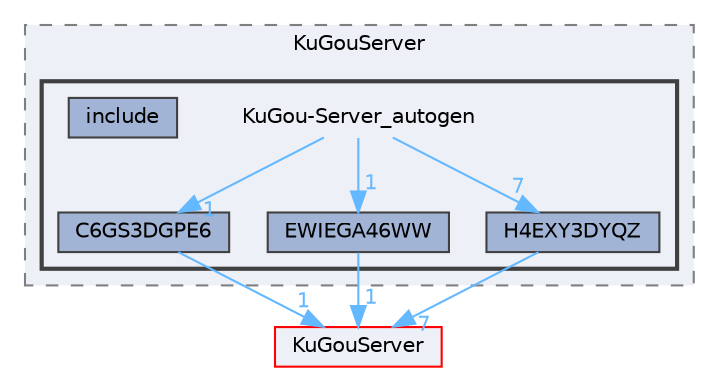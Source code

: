 digraph "KuGou-Server_autogen"
{
 // LATEX_PDF_SIZE
  bgcolor="transparent";
  edge [fontname=Helvetica,fontsize=10,labelfontname=Helvetica,labelfontsize=10];
  node [fontname=Helvetica,fontsize=10,shape=box,height=0.2,width=0.4];
  compound=true
  subgraph clusterdir_bdc3604e770c31de323dfb9e5cc57346 {
    graph [ bgcolor="#edf0f7", pencolor="grey50", label="KuGouServer", fontname=Helvetica,fontsize=10 style="filled,dashed", URL="dir_bdc3604e770c31de323dfb9e5cc57346.html",tooltip=""]
  subgraph clusterdir_a5efb53a41d652846e4c2ddeb196e85d {
    graph [ bgcolor="#edf0f7", pencolor="grey25", label="", fontname=Helvetica,fontsize=10 style="filled,bold", URL="dir_a5efb53a41d652846e4c2ddeb196e85d.html",tooltip=""]
    dir_a5efb53a41d652846e4c2ddeb196e85d [shape=plaintext, label="KuGou-Server_autogen"];
  dir_5a9e45891af5499a8535476dc960f22f [label="C6GS3DGPE6", fillcolor="#a2b4d6", color="grey25", style="filled", URL="dir_5a9e45891af5499a8535476dc960f22f.html",tooltip=""];
  dir_ca5c33656e46d1f689c6c733c13b09d4 [label="EWIEGA46WW", fillcolor="#a2b4d6", color="grey25", style="filled", URL="dir_ca5c33656e46d1f689c6c733c13b09d4.html",tooltip=""];
  dir_3c928d25ff224788cf37ef6b751836a2 [label="H4EXY3DYQZ", fillcolor="#a2b4d6", color="grey25", style="filled", URL="dir_3c928d25ff224788cf37ef6b751836a2.html",tooltip=""];
  dir_a01c3f29bde7c6ea78a116c92fe75141 [label="include", fillcolor="#a2b4d6", color="grey25", style="filled", URL="dir_a01c3f29bde7c6ea78a116c92fe75141.html",tooltip=""];
  }
  }
  dir_e72918b9f0e93adee7ec62635d44a38d [label="KuGouServer", fillcolor="#edf0f7", color="red", style="filled", URL="dir_e72918b9f0e93adee7ec62635d44a38d.html",tooltip=""];
  dir_a5efb53a41d652846e4c2ddeb196e85d->dir_3c928d25ff224788cf37ef6b751836a2 [headlabel="7", labeldistance=1.5 headhref="dir_000167_000131.html" href="dir_000167_000131.html" color="steelblue1" fontcolor="steelblue1"];
  dir_a5efb53a41d652846e4c2ddeb196e85d->dir_5a9e45891af5499a8535476dc960f22f [headlabel="1", labeldistance=1.5 headhref="dir_000167_000043.html" href="dir_000167_000043.html" color="steelblue1" fontcolor="steelblue1"];
  dir_a5efb53a41d652846e4c2ddeb196e85d->dir_ca5c33656e46d1f689c6c733c13b09d4 [headlabel="1", labeldistance=1.5 headhref="dir_000167_000091.html" href="dir_000167_000091.html" color="steelblue1" fontcolor="steelblue1"];
  dir_5a9e45891af5499a8535476dc960f22f->dir_e72918b9f0e93adee7ec62635d44a38d [headlabel="1", labeldistance=1.5 headhref="dir_000043_000170.html" href="dir_000043_000170.html" color="steelblue1" fontcolor="steelblue1"];
  dir_ca5c33656e46d1f689c6c733c13b09d4->dir_e72918b9f0e93adee7ec62635d44a38d [headlabel="1", labeldistance=1.5 headhref="dir_000091_000170.html" href="dir_000091_000170.html" color="steelblue1" fontcolor="steelblue1"];
  dir_3c928d25ff224788cf37ef6b751836a2->dir_e72918b9f0e93adee7ec62635d44a38d [headlabel="7", labeldistance=1.5 headhref="dir_000131_000170.html" href="dir_000131_000170.html" color="steelblue1" fontcolor="steelblue1"];
}
